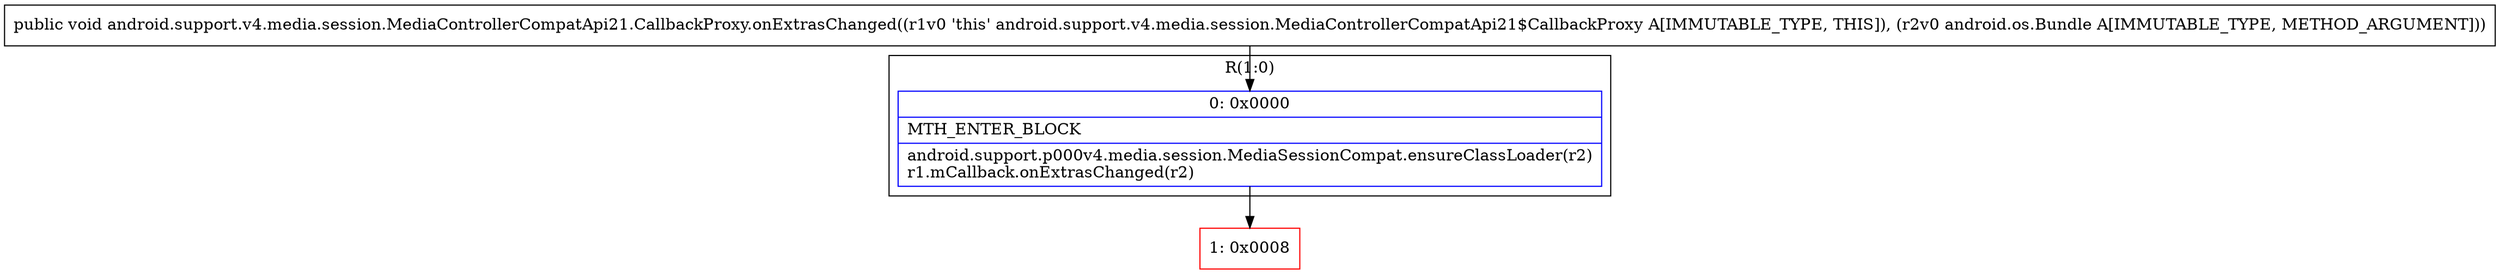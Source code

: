 digraph "CFG forandroid.support.v4.media.session.MediaControllerCompatApi21.CallbackProxy.onExtrasChanged(Landroid\/os\/Bundle;)V" {
subgraph cluster_Region_938090709 {
label = "R(1:0)";
node [shape=record,color=blue];
Node_0 [shape=record,label="{0\:\ 0x0000|MTH_ENTER_BLOCK\l|android.support.p000v4.media.session.MediaSessionCompat.ensureClassLoader(r2)\lr1.mCallback.onExtrasChanged(r2)\l}"];
}
Node_1 [shape=record,color=red,label="{1\:\ 0x0008}"];
MethodNode[shape=record,label="{public void android.support.v4.media.session.MediaControllerCompatApi21.CallbackProxy.onExtrasChanged((r1v0 'this' android.support.v4.media.session.MediaControllerCompatApi21$CallbackProxy A[IMMUTABLE_TYPE, THIS]), (r2v0 android.os.Bundle A[IMMUTABLE_TYPE, METHOD_ARGUMENT])) }"];
MethodNode -> Node_0;
Node_0 -> Node_1;
}

